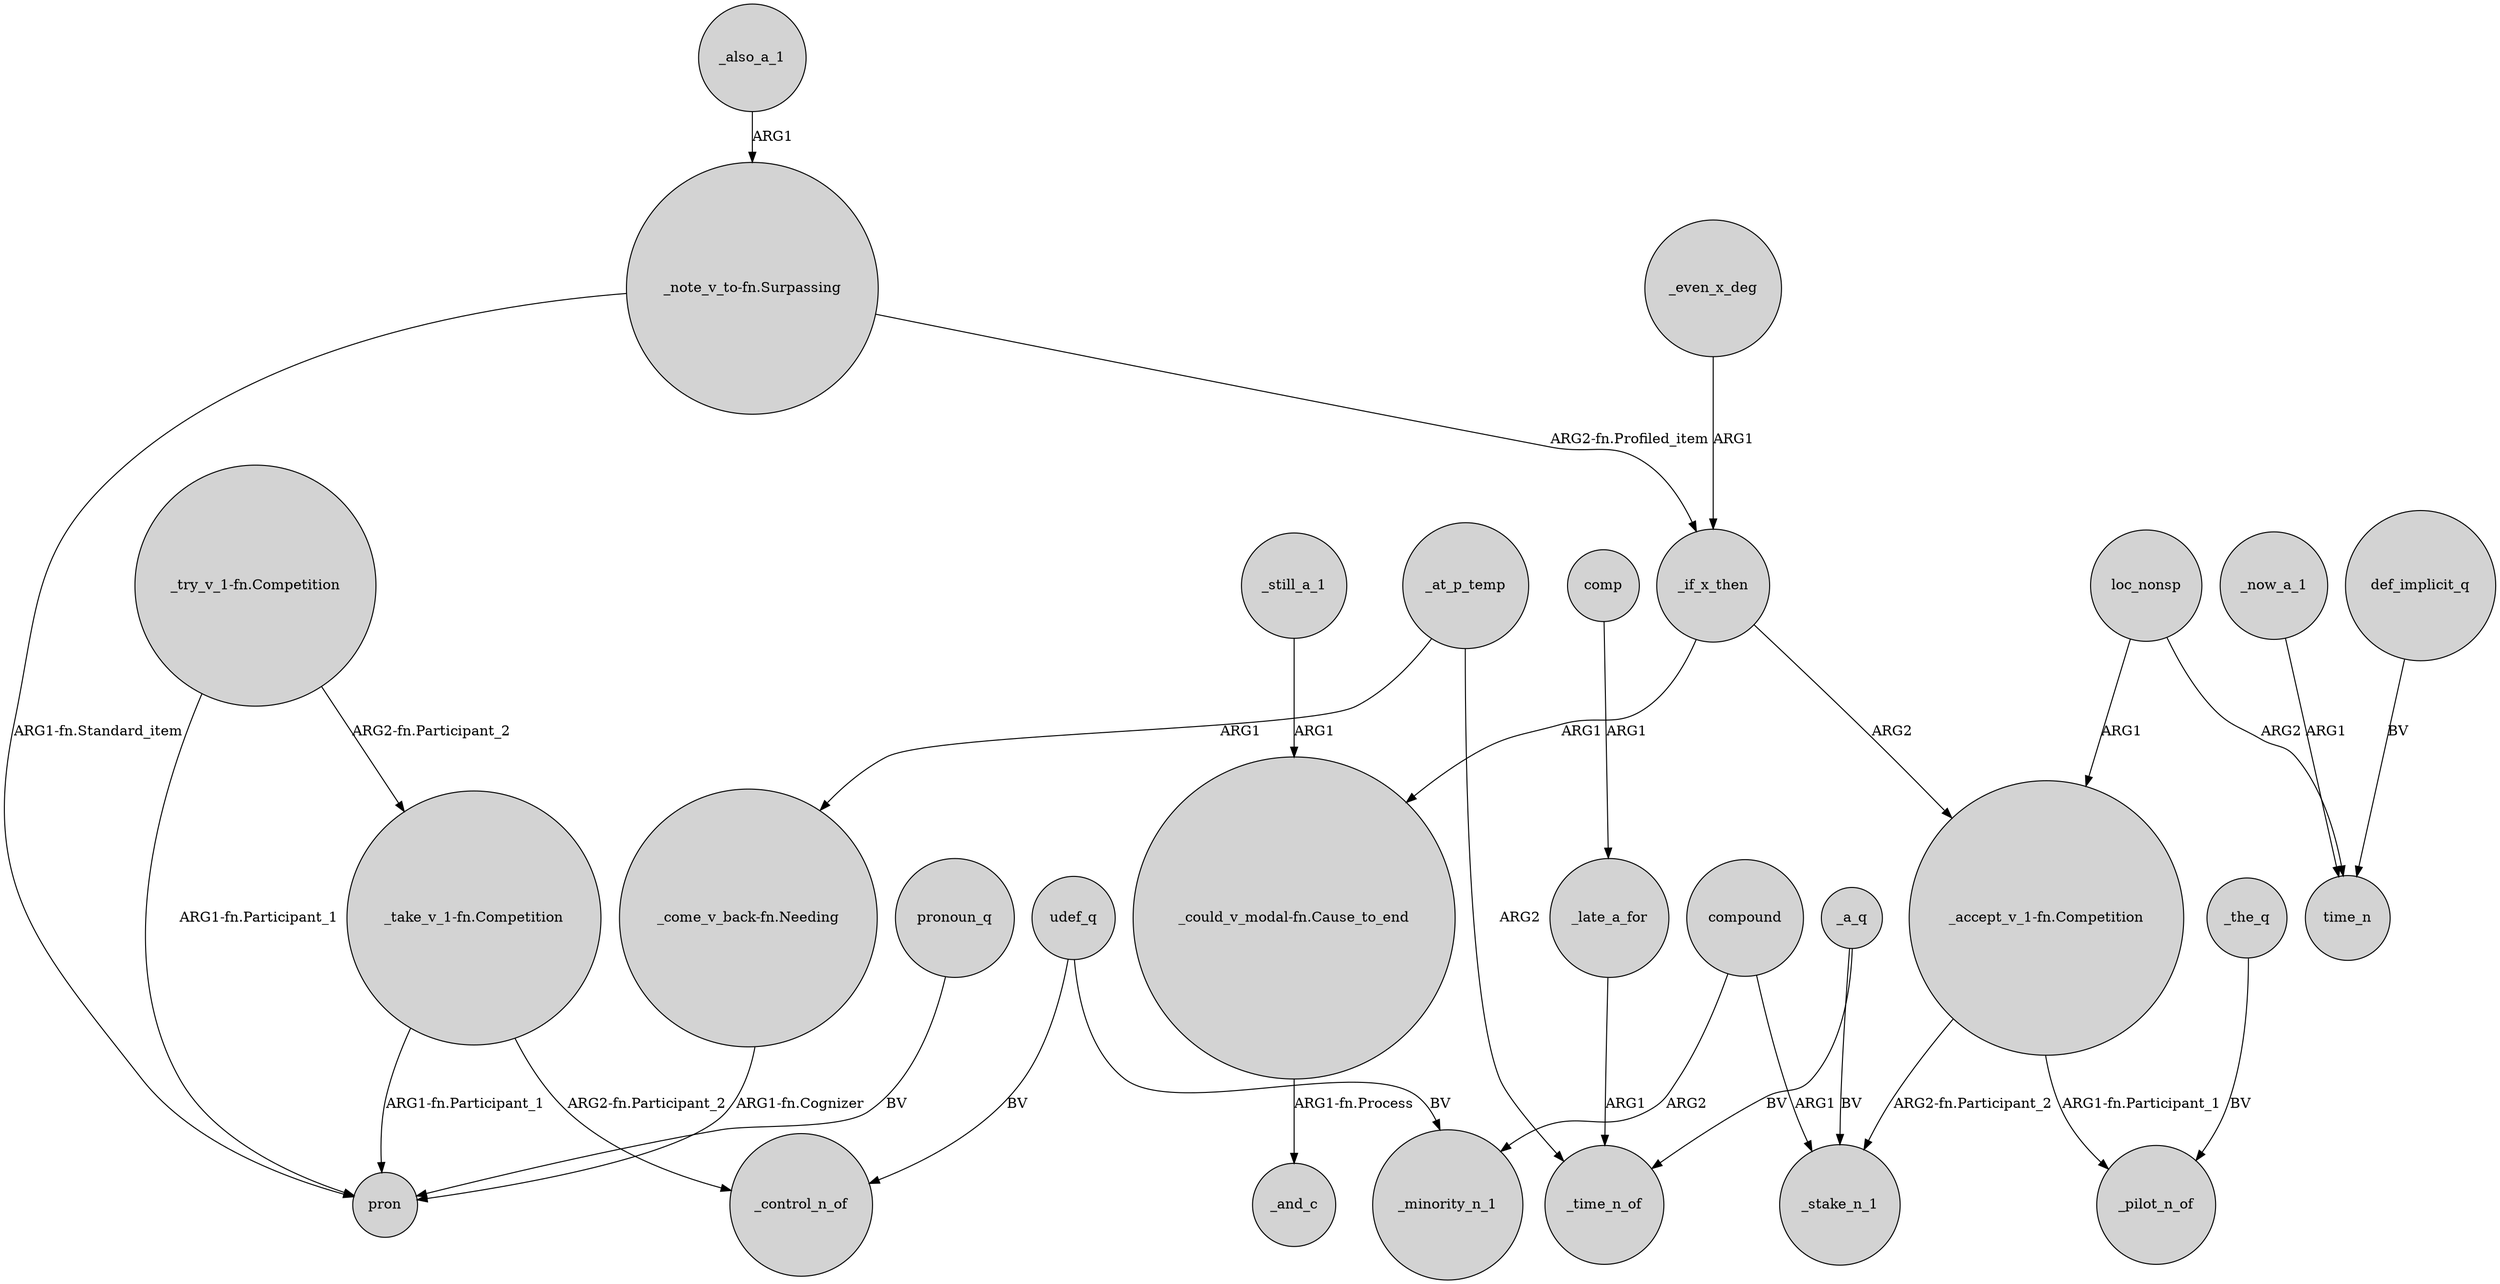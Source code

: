 digraph {
	node [shape=circle style=filled]
	_if_x_then -> "_accept_v_1-fn.Competition" [label=ARG2]
	"_take_v_1-fn.Competition" -> _control_n_of [label="ARG2-fn.Participant_2"]
	"_try_v_1-fn.Competition" -> "_take_v_1-fn.Competition" [label="ARG2-fn.Participant_2"]
	udef_q -> _control_n_of [label=BV]
	compound -> _minority_n_1 [label=ARG2]
	udef_q -> _minority_n_1 [label=BV]
	"_try_v_1-fn.Competition" -> pron [label="ARG1-fn.Participant_1"]
	"_accept_v_1-fn.Competition" -> _pilot_n_of [label="ARG1-fn.Participant_1"]
	_even_x_deg -> _if_x_then [label=ARG1]
	"_note_v_to-fn.Surpassing" -> _if_x_then [label="ARG2-fn.Profiled_item"]
	"_could_v_modal-fn.Cause_to_end" -> _and_c [label="ARG1-fn.Process"]
	_also_a_1 -> "_note_v_to-fn.Surpassing" [label=ARG1]
	_now_a_1 -> time_n [label=ARG1]
	"_accept_v_1-fn.Competition" -> _stake_n_1 [label="ARG2-fn.Participant_2"]
	_if_x_then -> "_could_v_modal-fn.Cause_to_end" [label=ARG1]
	_a_q -> _time_n_of [label=BV]
	pronoun_q -> pron [label=BV]
	_late_a_for -> _time_n_of [label=ARG1]
	_at_p_temp -> "_come_v_back-fn.Needing" [label=ARG1]
	comp -> _late_a_for [label=ARG1]
	"_note_v_to-fn.Surpassing" -> pron [label="ARG1-fn.Standard_item"]
	_at_p_temp -> _time_n_of [label=ARG2]
	compound -> _stake_n_1 [label=ARG1]
	_still_a_1 -> "_could_v_modal-fn.Cause_to_end" [label=ARG1]
	"_come_v_back-fn.Needing" -> pron [label="ARG1-fn.Cognizer"]
	"_take_v_1-fn.Competition" -> pron [label="ARG1-fn.Participant_1"]
	_the_q -> _pilot_n_of [label=BV]
	loc_nonsp -> time_n [label=ARG2]
	loc_nonsp -> "_accept_v_1-fn.Competition" [label=ARG1]
	def_implicit_q -> time_n [label=BV]
	_a_q -> _stake_n_1 [label=BV]
}
